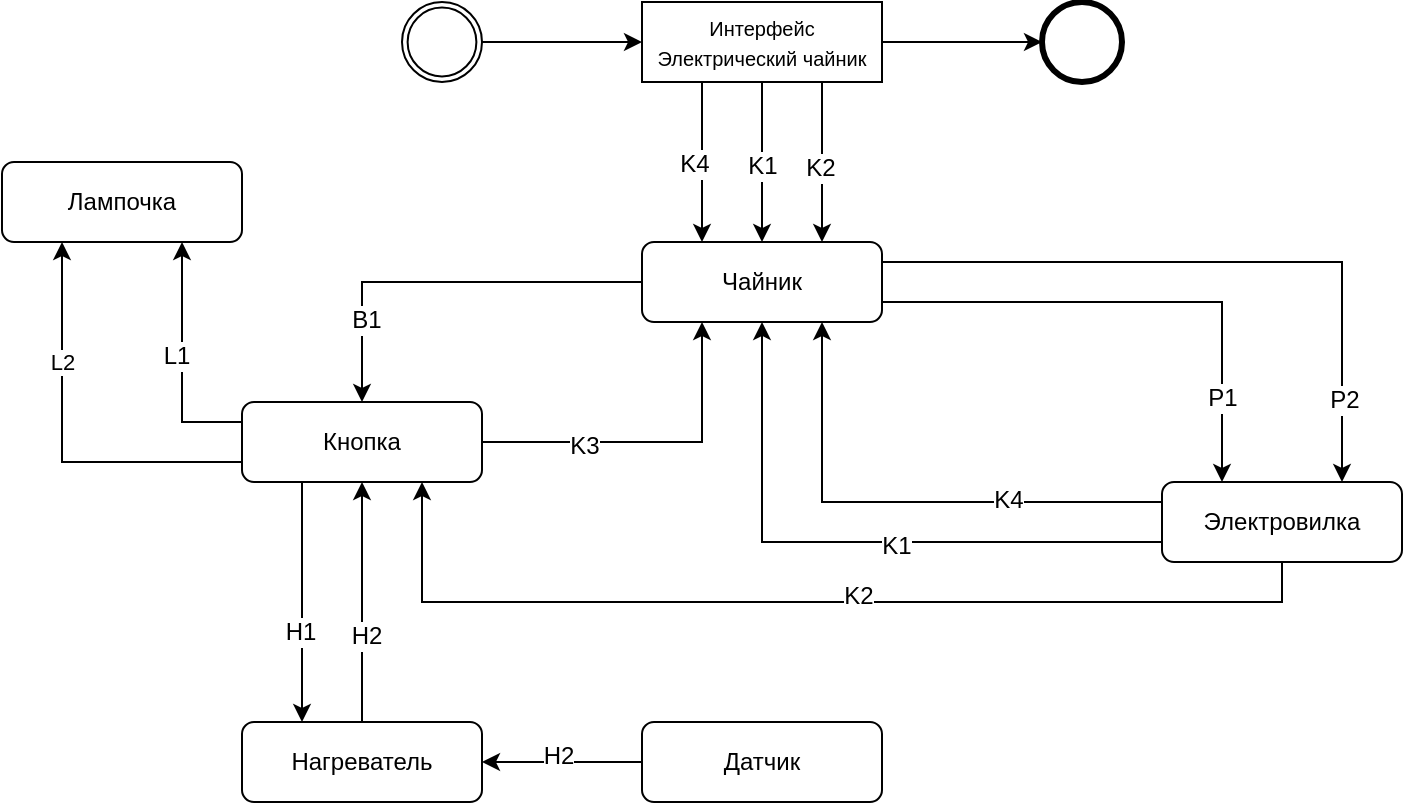 <mxfile version="10.7.3" type="google"><diagram id="36BRdWI-VHdVR7D5kMx4" name="Page-1"><mxGraphModel dx="1211" dy="935" grid="1" gridSize="10" guides="1" tooltips="1" connect="1" arrows="1" fold="1" page="1" pageScale="1" pageWidth="827" pageHeight="1169" math="0" shadow="0"><root><mxCell id="0"/><mxCell id="1" parent="0"/><mxCell id="BRMgMFxGzBaNoBKlIJc3-49" value="H2" style="edgeStyle=orthogonalEdgeStyle;rounded=0;orthogonalLoop=1;jettySize=auto;html=1;exitX=1;exitY=0.25;exitDx=0;exitDy=0;entryX=1;entryY=0.5;entryDx=0;entryDy=0;" parent="1" edge="1"><mxGeometry relative="1" as="geometry"><mxPoint x="640" y="220" as="targetPoint"/><Array as="points"><mxPoint x="590" y="330"/><mxPoint x="590" y="390"/><mxPoint x="740" y="390"/><mxPoint x="740" y="220"/></Array></mxGeometry></mxCell><mxCell id="ID6V_TJl2RllkUIC1AKS-5" style="edgeStyle=orthogonalEdgeStyle;rounded=0;orthogonalLoop=1;jettySize=auto;html=1;exitX=1;exitY=0.5;exitDx=0;exitDy=0;entryX=0;entryY=0.5;entryDx=0;entryDy=0;" parent="1" source="ID6V_TJl2RllkUIC1AKS-2" target="ID6V_TJl2RllkUIC1AKS-4" edge="1"><mxGeometry relative="1" as="geometry"/></mxCell><mxCell id="ID6V_TJl2RllkUIC1AKS-2" value="" style="shape=mxgraph.bpmn.shape;html=1;verticalLabelPosition=bottom;labelBackgroundColor=#ffffff;verticalAlign=top;align=center;perimeter=ellipsePerimeter;outlineConnect=0;outline=throwing;symbol=general;" parent="1" vertex="1"><mxGeometry x="240" y="80" width="40" height="40" as="geometry"/></mxCell><mxCell id="ID6V_TJl2RllkUIC1AKS-3" value="" style="shape=mxgraph.bpmn.shape;html=1;verticalLabelPosition=bottom;labelBackgroundColor=#ffffff;verticalAlign=top;align=center;perimeter=ellipsePerimeter;outlineConnect=0;outline=end;symbol=general;" parent="1" vertex="1"><mxGeometry x="560" y="80" width="40" height="40" as="geometry"/></mxCell><mxCell id="ID6V_TJl2RllkUIC1AKS-6" style="edgeStyle=orthogonalEdgeStyle;rounded=0;orthogonalLoop=1;jettySize=auto;html=1;exitX=1;exitY=0.5;exitDx=0;exitDy=0;entryX=0;entryY=0.5;entryDx=0;entryDy=0;" parent="1" source="ID6V_TJl2RllkUIC1AKS-4" target="ID6V_TJl2RllkUIC1AKS-3" edge="1"><mxGeometry relative="1" as="geometry"/></mxCell><mxCell id="oI7emK7Lazsgvg0UwZJ1-1" style="edgeStyle=orthogonalEdgeStyle;rounded=0;orthogonalLoop=1;jettySize=auto;html=1;exitX=0.25;exitY=1;exitDx=0;exitDy=0;entryX=0.25;entryY=0;entryDx=0;entryDy=0;" edge="1" parent="1" source="ID6V_TJl2RllkUIC1AKS-4" target="ID6V_TJl2RllkUIC1AKS-7"><mxGeometry relative="1" as="geometry"/></mxCell><mxCell id="oI7emK7Lazsgvg0UwZJ1-2" value="K4" style="text;html=1;resizable=0;points=[];align=center;verticalAlign=middle;labelBackgroundColor=#ffffff;" vertex="1" connectable="0" parent="oI7emK7Lazsgvg0UwZJ1-1"><mxGeometry x="0.025" y="-4" relative="1" as="geometry"><mxPoint as="offset"/></mxGeometry></mxCell><mxCell id="oI7emK7Lazsgvg0UwZJ1-3" style="edgeStyle=orthogonalEdgeStyle;rounded=0;orthogonalLoop=1;jettySize=auto;html=1;exitX=0.5;exitY=1;exitDx=0;exitDy=0;entryX=0.5;entryY=0;entryDx=0;entryDy=0;" edge="1" parent="1" source="ID6V_TJl2RllkUIC1AKS-4" target="ID6V_TJl2RllkUIC1AKS-7"><mxGeometry relative="1" as="geometry"/></mxCell><mxCell id="oI7emK7Lazsgvg0UwZJ1-4" value="K1" style="text;html=1;resizable=0;points=[];align=center;verticalAlign=middle;labelBackgroundColor=#ffffff;" vertex="1" connectable="0" parent="oI7emK7Lazsgvg0UwZJ1-3"><mxGeometry x="0.05" relative="1" as="geometry"><mxPoint as="offset"/></mxGeometry></mxCell><mxCell id="oI7emK7Lazsgvg0UwZJ1-5" style="edgeStyle=orthogonalEdgeStyle;rounded=0;orthogonalLoop=1;jettySize=auto;html=1;exitX=0.75;exitY=1;exitDx=0;exitDy=0;entryX=0.75;entryY=0;entryDx=0;entryDy=0;" edge="1" parent="1" source="ID6V_TJl2RllkUIC1AKS-4" target="ID6V_TJl2RllkUIC1AKS-7"><mxGeometry relative="1" as="geometry"/></mxCell><mxCell id="oI7emK7Lazsgvg0UwZJ1-6" value="K2" style="text;html=1;resizable=0;points=[];align=center;verticalAlign=middle;labelBackgroundColor=#ffffff;" vertex="1" connectable="0" parent="oI7emK7Lazsgvg0UwZJ1-5"><mxGeometry x="0.075" y="-1" relative="1" as="geometry"><mxPoint as="offset"/></mxGeometry></mxCell><mxCell id="ID6V_TJl2RllkUIC1AKS-4" value="&lt;font style=&quot;font-size: 10px&quot;&gt;Интерфейс&lt;br style=&quot;font-size: 10px&quot;&gt;Электрический чайник&lt;/font&gt;&lt;br&gt;" style="rounded=0;whiteSpace=wrap;html=1;" parent="1" vertex="1"><mxGeometry x="360" y="80" width="120" height="40" as="geometry"/></mxCell><mxCell id="oI7emK7Lazsgvg0UwZJ1-8" style="edgeStyle=orthogonalEdgeStyle;rounded=0;orthogonalLoop=1;jettySize=auto;html=1;exitX=1;exitY=0.25;exitDx=0;exitDy=0;entryX=0.75;entryY=0;entryDx=0;entryDy=0;" edge="1" parent="1" source="ID6V_TJl2RllkUIC1AKS-7" target="oI7emK7Lazsgvg0UwZJ1-7"><mxGeometry relative="1" as="geometry"/></mxCell><mxCell id="oI7emK7Lazsgvg0UwZJ1-11" value="P2" style="text;html=1;resizable=0;points=[];align=center;verticalAlign=middle;labelBackgroundColor=#ffffff;" vertex="1" connectable="0" parent="oI7emK7Lazsgvg0UwZJ1-8"><mxGeometry x="0.759" y="1" relative="1" as="geometry"><mxPoint as="offset"/></mxGeometry></mxCell><mxCell id="oI7emK7Lazsgvg0UwZJ1-9" style="edgeStyle=orthogonalEdgeStyle;rounded=0;orthogonalLoop=1;jettySize=auto;html=1;exitX=1;exitY=0.75;exitDx=0;exitDy=0;entryX=0.25;entryY=0;entryDx=0;entryDy=0;" edge="1" parent="1" source="ID6V_TJl2RllkUIC1AKS-7" target="oI7emK7Lazsgvg0UwZJ1-7"><mxGeometry relative="1" as="geometry"/></mxCell><mxCell id="oI7emK7Lazsgvg0UwZJ1-10" value="P1" style="text;html=1;resizable=0;points=[];align=center;verticalAlign=middle;labelBackgroundColor=#ffffff;" vertex="1" connectable="0" parent="oI7emK7Lazsgvg0UwZJ1-9"><mxGeometry x="0.677" relative="1" as="geometry"><mxPoint as="offset"/></mxGeometry></mxCell><mxCell id="oI7emK7Lazsgvg0UwZJ1-16" style="edgeStyle=orthogonalEdgeStyle;rounded=0;orthogonalLoop=1;jettySize=auto;html=1;exitX=0;exitY=0.5;exitDx=0;exitDy=0;entryX=0.5;entryY=0;entryDx=0;entryDy=0;" edge="1" parent="1" source="ID6V_TJl2RllkUIC1AKS-7" target="ID6V_TJl2RllkUIC1AKS-12"><mxGeometry relative="1" as="geometry"/></mxCell><mxCell id="oI7emK7Lazsgvg0UwZJ1-17" value="B1" style="text;html=1;resizable=0;points=[];align=center;verticalAlign=middle;labelBackgroundColor=#ffffff;" vertex="1" connectable="0" parent="oI7emK7Lazsgvg0UwZJ1-16"><mxGeometry x="0.385" y="19" relative="1" as="geometry"><mxPoint as="offset"/></mxGeometry></mxCell><mxCell id="ID6V_TJl2RllkUIC1AKS-7" value="Чайник" style="rounded=1;whiteSpace=wrap;html=1;" parent="1" vertex="1"><mxGeometry x="360" y="200" width="120" height="40" as="geometry"/></mxCell><mxCell id="oI7emK7Lazsgvg0UwZJ1-23" style="edgeStyle=orthogonalEdgeStyle;rounded=0;orthogonalLoop=1;jettySize=auto;html=1;exitX=0.5;exitY=0;exitDx=0;exitDy=0;entryX=0.5;entryY=1;entryDx=0;entryDy=0;" edge="1" parent="1" source="ID6V_TJl2RllkUIC1AKS-10" target="ID6V_TJl2RllkUIC1AKS-12"><mxGeometry relative="1" as="geometry"/></mxCell><mxCell id="oI7emK7Lazsgvg0UwZJ1-25" value="H2" style="text;html=1;resizable=0;points=[];align=center;verticalAlign=middle;labelBackgroundColor=#ffffff;" vertex="1" connectable="0" parent="oI7emK7Lazsgvg0UwZJ1-23"><mxGeometry x="-0.283" y="-2" relative="1" as="geometry"><mxPoint as="offset"/></mxGeometry></mxCell><mxCell id="ID6V_TJl2RllkUIC1AKS-10" value="Нагреватель" style="rounded=1;whiteSpace=wrap;html=1;" parent="1" vertex="1"><mxGeometry x="160" y="440" width="120" height="40" as="geometry"/></mxCell><mxCell id="ID6V_TJl2RllkUIC1AKS-11" value="Лампочка" style="rounded=1;whiteSpace=wrap;html=1;" parent="1" vertex="1"><mxGeometry x="40" y="160" width="120" height="40" as="geometry"/></mxCell><mxCell id="oI7emK7Lazsgvg0UwZJ1-18" style="edgeStyle=orthogonalEdgeStyle;rounded=0;orthogonalLoop=1;jettySize=auto;html=1;exitX=1;exitY=0.5;exitDx=0;exitDy=0;entryX=0.25;entryY=1;entryDx=0;entryDy=0;" edge="1" parent="1" source="ID6V_TJl2RllkUIC1AKS-12" target="ID6V_TJl2RllkUIC1AKS-7"><mxGeometry relative="1" as="geometry"/></mxCell><mxCell id="oI7emK7Lazsgvg0UwZJ1-19" value="K3" style="text;html=1;resizable=0;points=[];align=center;verticalAlign=middle;labelBackgroundColor=#ffffff;" vertex="1" connectable="0" parent="oI7emK7Lazsgvg0UwZJ1-18"><mxGeometry x="-0.406" y="-2" relative="1" as="geometry"><mxPoint as="offset"/></mxGeometry></mxCell><mxCell id="oI7emK7Lazsgvg0UwZJ1-22" style="edgeStyle=orthogonalEdgeStyle;rounded=0;orthogonalLoop=1;jettySize=auto;html=1;exitX=0.25;exitY=1;exitDx=0;exitDy=0;entryX=0.25;entryY=0;entryDx=0;entryDy=0;" edge="1" parent="1" source="ID6V_TJl2RllkUIC1AKS-12" target="ID6V_TJl2RllkUIC1AKS-10"><mxGeometry relative="1" as="geometry"/></mxCell><mxCell id="oI7emK7Lazsgvg0UwZJ1-24" value="H1" style="text;html=1;resizable=0;points=[];align=center;verticalAlign=middle;labelBackgroundColor=#ffffff;" vertex="1" connectable="0" parent="oI7emK7Lazsgvg0UwZJ1-22"><mxGeometry x="0.25" y="-1" relative="1" as="geometry"><mxPoint as="offset"/></mxGeometry></mxCell><mxCell id="oI7emK7Lazsgvg0UwZJ1-26" style="edgeStyle=orthogonalEdgeStyle;rounded=0;orthogonalLoop=1;jettySize=auto;html=1;exitX=0;exitY=0.25;exitDx=0;exitDy=0;entryX=0.75;entryY=1;entryDx=0;entryDy=0;" edge="1" parent="1" source="ID6V_TJl2RllkUIC1AKS-12" target="ID6V_TJl2RllkUIC1AKS-11"><mxGeometry relative="1" as="geometry"/></mxCell><mxCell id="oI7emK7Lazsgvg0UwZJ1-27" value="L1" style="text;html=1;resizable=0;points=[];align=center;verticalAlign=middle;labelBackgroundColor=#ffffff;" vertex="1" connectable="0" parent="oI7emK7Lazsgvg0UwZJ1-26"><mxGeometry x="0.05" y="3" relative="1" as="geometry"><mxPoint as="offset"/></mxGeometry></mxCell><mxCell id="oI7emK7Lazsgvg0UwZJ1-28" value="L2" style="edgeStyle=orthogonalEdgeStyle;rounded=0;orthogonalLoop=1;jettySize=auto;html=1;exitX=0;exitY=0.75;exitDx=0;exitDy=0;entryX=0.25;entryY=1;entryDx=0;entryDy=0;" edge="1" parent="1" source="ID6V_TJl2RllkUIC1AKS-12" target="ID6V_TJl2RllkUIC1AKS-11"><mxGeometry x="0.4" relative="1" as="geometry"><mxPoint as="offset"/></mxGeometry></mxCell><mxCell id="ID6V_TJl2RllkUIC1AKS-12" value="Кнопка" style="rounded=1;whiteSpace=wrap;html=1;" parent="1" vertex="1"><mxGeometry x="160" y="280" width="120" height="40" as="geometry"/></mxCell><mxCell id="oI7emK7Lazsgvg0UwZJ1-29" style="edgeStyle=orthogonalEdgeStyle;rounded=0;orthogonalLoop=1;jettySize=auto;html=1;exitX=0;exitY=0.5;exitDx=0;exitDy=0;entryX=1;entryY=0.5;entryDx=0;entryDy=0;" edge="1" parent="1" source="ID6V_TJl2RllkUIC1AKS-13" target="ID6V_TJl2RllkUIC1AKS-10"><mxGeometry relative="1" as="geometry"/></mxCell><mxCell id="oI7emK7Lazsgvg0UwZJ1-30" value="H2" style="text;html=1;resizable=0;points=[];align=center;verticalAlign=middle;labelBackgroundColor=#ffffff;" vertex="1" connectable="0" parent="oI7emK7Lazsgvg0UwZJ1-29"><mxGeometry x="0.062" y="-3" relative="1" as="geometry"><mxPoint as="offset"/></mxGeometry></mxCell><mxCell id="ID6V_TJl2RllkUIC1AKS-13" value="Датчик" style="rounded=1;whiteSpace=wrap;html=1;" parent="1" vertex="1"><mxGeometry x="360" y="440" width="120" height="40" as="geometry"/></mxCell><mxCell id="oI7emK7Lazsgvg0UwZJ1-12" style="edgeStyle=orthogonalEdgeStyle;rounded=0;orthogonalLoop=1;jettySize=auto;html=1;exitX=0;exitY=0.25;exitDx=0;exitDy=0;entryX=0.75;entryY=1;entryDx=0;entryDy=0;" edge="1" parent="1" source="oI7emK7Lazsgvg0UwZJ1-7" target="ID6V_TJl2RllkUIC1AKS-7"><mxGeometry relative="1" as="geometry"/></mxCell><mxCell id="oI7emK7Lazsgvg0UwZJ1-14" value="K4" style="text;html=1;resizable=0;points=[];align=center;verticalAlign=middle;labelBackgroundColor=#ffffff;" vertex="1" connectable="0" parent="oI7emK7Lazsgvg0UwZJ1-12"><mxGeometry x="-0.404" y="-1" relative="1" as="geometry"><mxPoint as="offset"/></mxGeometry></mxCell><mxCell id="oI7emK7Lazsgvg0UwZJ1-13" style="edgeStyle=orthogonalEdgeStyle;rounded=0;orthogonalLoop=1;jettySize=auto;html=1;exitX=0;exitY=0.75;exitDx=0;exitDy=0;entryX=0.5;entryY=1;entryDx=0;entryDy=0;" edge="1" parent="1" source="oI7emK7Lazsgvg0UwZJ1-7" target="ID6V_TJl2RllkUIC1AKS-7"><mxGeometry relative="1" as="geometry"/></mxCell><mxCell id="oI7emK7Lazsgvg0UwZJ1-15" value="K1" style="text;html=1;resizable=0;points=[];align=center;verticalAlign=middle;labelBackgroundColor=#ffffff;" vertex="1" connectable="0" parent="oI7emK7Lazsgvg0UwZJ1-13"><mxGeometry x="-0.139" y="2" relative="1" as="geometry"><mxPoint as="offset"/></mxGeometry></mxCell><mxCell id="oI7emK7Lazsgvg0UwZJ1-20" style="edgeStyle=orthogonalEdgeStyle;rounded=0;orthogonalLoop=1;jettySize=auto;html=1;exitX=0.5;exitY=1;exitDx=0;exitDy=0;entryX=0.75;entryY=1;entryDx=0;entryDy=0;" edge="1" parent="1" source="oI7emK7Lazsgvg0UwZJ1-7" target="ID6V_TJl2RllkUIC1AKS-12"><mxGeometry relative="1" as="geometry"><mxPoint x="220" y="400" as="targetPoint"/></mxGeometry></mxCell><mxCell id="oI7emK7Lazsgvg0UwZJ1-21" value="K2&lt;br&gt;" style="text;html=1;resizable=0;points=[];align=center;verticalAlign=middle;labelBackgroundColor=#ffffff;" vertex="1" connectable="0" parent="oI7emK7Lazsgvg0UwZJ1-20"><mxGeometry x="-0.088" y="-3" relative="1" as="geometry"><mxPoint as="offset"/></mxGeometry></mxCell><mxCell id="oI7emK7Lazsgvg0UwZJ1-7" value="Электровилка" style="rounded=1;whiteSpace=wrap;html=1;" vertex="1" parent="1"><mxGeometry x="620" y="320" width="120" height="40" as="geometry"/></mxCell></root></mxGraphModel></diagram></mxfile>
